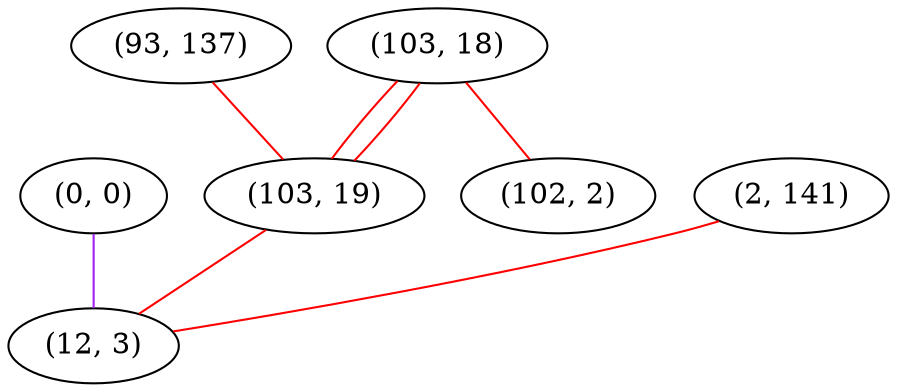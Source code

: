 graph "" {
"(0, 0)";
"(93, 137)";
"(103, 18)";
"(103, 19)";
"(2, 141)";
"(102, 2)";
"(12, 3)";
"(0, 0)" -- "(12, 3)"  [color=purple, key=0, weight=4];
"(93, 137)" -- "(103, 19)"  [color=red, key=0, weight=1];
"(103, 18)" -- "(103, 19)"  [color=red, key=0, weight=1];
"(103, 18)" -- "(103, 19)"  [color=red, key=1, weight=1];
"(103, 18)" -- "(102, 2)"  [color=red, key=0, weight=1];
"(103, 19)" -- "(12, 3)"  [color=red, key=0, weight=1];
"(2, 141)" -- "(12, 3)"  [color=red, key=0, weight=1];
}
